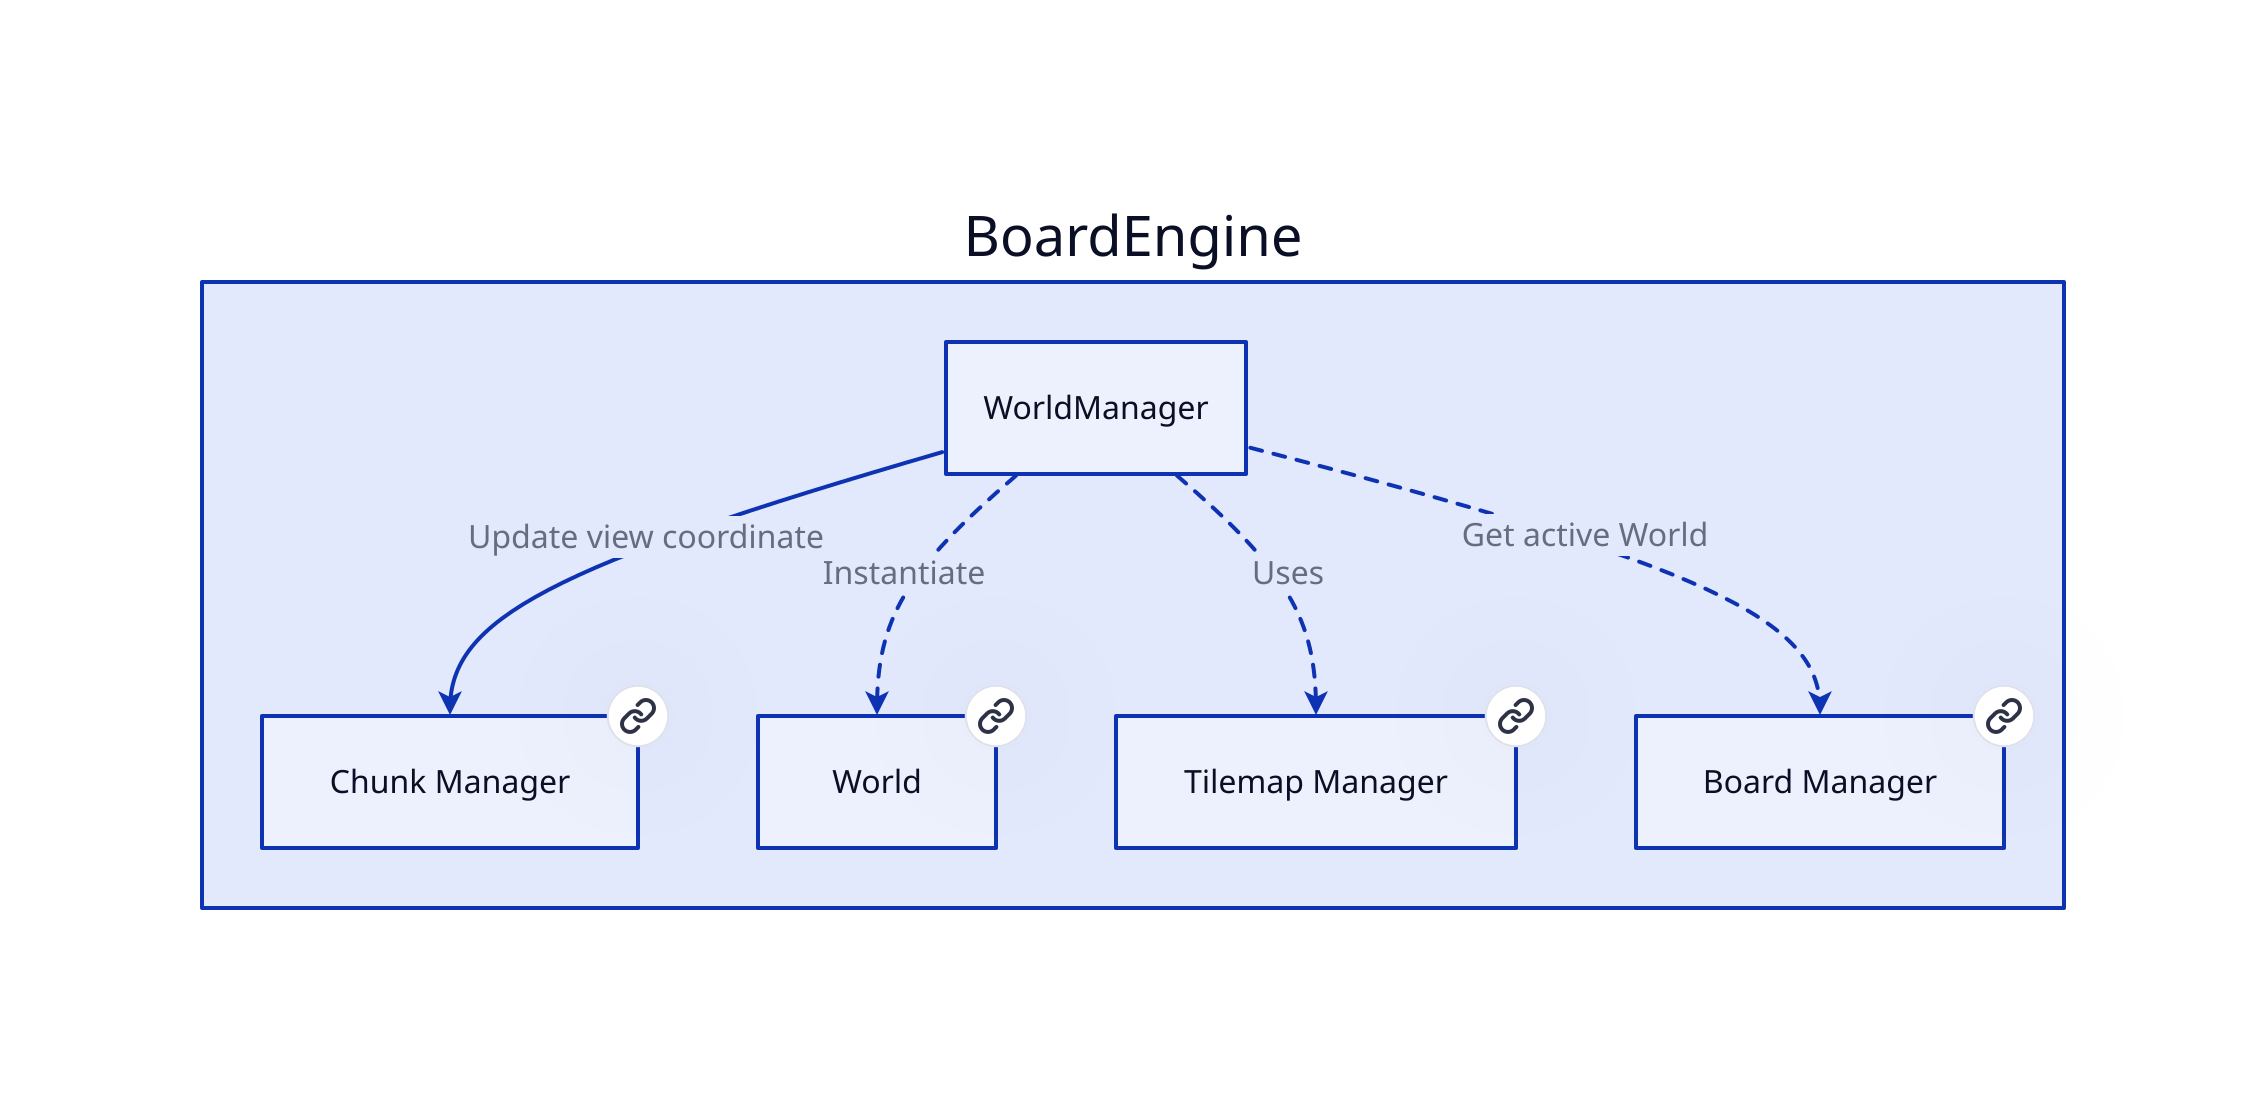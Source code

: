 # Nodes :
BoardEngine: {
    ChunkManager: Chunk Manager {
       link: ChunkManager
    }
    World: World {
       link: World
    }
    TilemapManager: Tilemap Manager {
       link: TilemapManager
    }
    BoardManager: Board Manager {
       link: BoardManager
    }
}

# Links :
BoardEngine.WorldManager -> BoardEngine.ChunkManager: Update view coordinate {
source-arrowhead: {}
target-arrowhead: {shape: arrow}
}
BoardEngine.WorldManager -> BoardEngine.World: Instantiate {style.stroke-dash: 3
source-arrowhead: {}
target-arrowhead: {shape: arrow}
}
BoardEngine.WorldManager -> BoardEngine.TilemapManager: Uses {style.stroke-dash: 3
source-arrowhead: {}
target-arrowhead: {shape: arrow}
}
BoardEngine.WorldManager -> BoardEngine.BoardManager: Get active World {style.stroke-dash: 3
source-arrowhead: {}
target-arrowhead: {shape: arrow}
}
